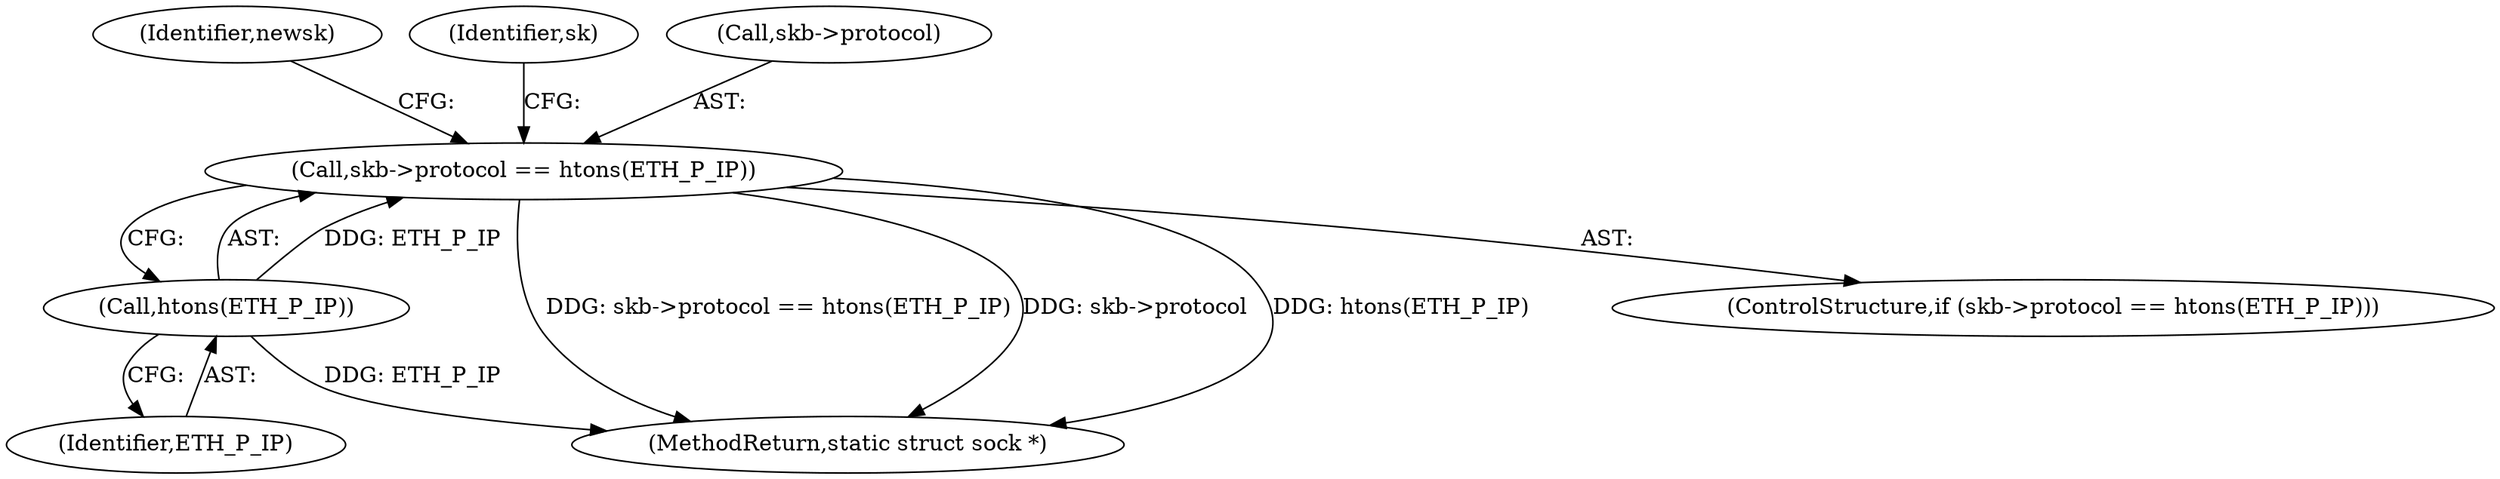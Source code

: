 digraph "0_linux_83eaddab4378db256d00d295bda6ca997cd13a52@pointer" {
"1000132" [label="(Call,skb->protocol == htons(ETH_P_IP))"];
"1000136" [label="(Call,htons(ETH_P_IP))"];
"1000132" [label="(Call,skb->protocol == htons(ETH_P_IP))"];
"1000136" [label="(Call,htons(ETH_P_IP))"];
"1000137" [label="(Identifier,ETH_P_IP)"];
"1000140" [label="(Identifier,newsk)"];
"1000248" [label="(Identifier,sk)"];
"1000133" [label="(Call,skb->protocol)"];
"1000542" [label="(MethodReturn,static struct sock *)"];
"1000131" [label="(ControlStructure,if (skb->protocol == htons(ETH_P_IP)))"];
"1000132" -> "1000131"  [label="AST: "];
"1000132" -> "1000136"  [label="CFG: "];
"1000133" -> "1000132"  [label="AST: "];
"1000136" -> "1000132"  [label="AST: "];
"1000140" -> "1000132"  [label="CFG: "];
"1000248" -> "1000132"  [label="CFG: "];
"1000132" -> "1000542"  [label="DDG: skb->protocol == htons(ETH_P_IP)"];
"1000132" -> "1000542"  [label="DDG: skb->protocol"];
"1000132" -> "1000542"  [label="DDG: htons(ETH_P_IP)"];
"1000136" -> "1000132"  [label="DDG: ETH_P_IP"];
"1000136" -> "1000137"  [label="CFG: "];
"1000137" -> "1000136"  [label="AST: "];
"1000136" -> "1000542"  [label="DDG: ETH_P_IP"];
}
